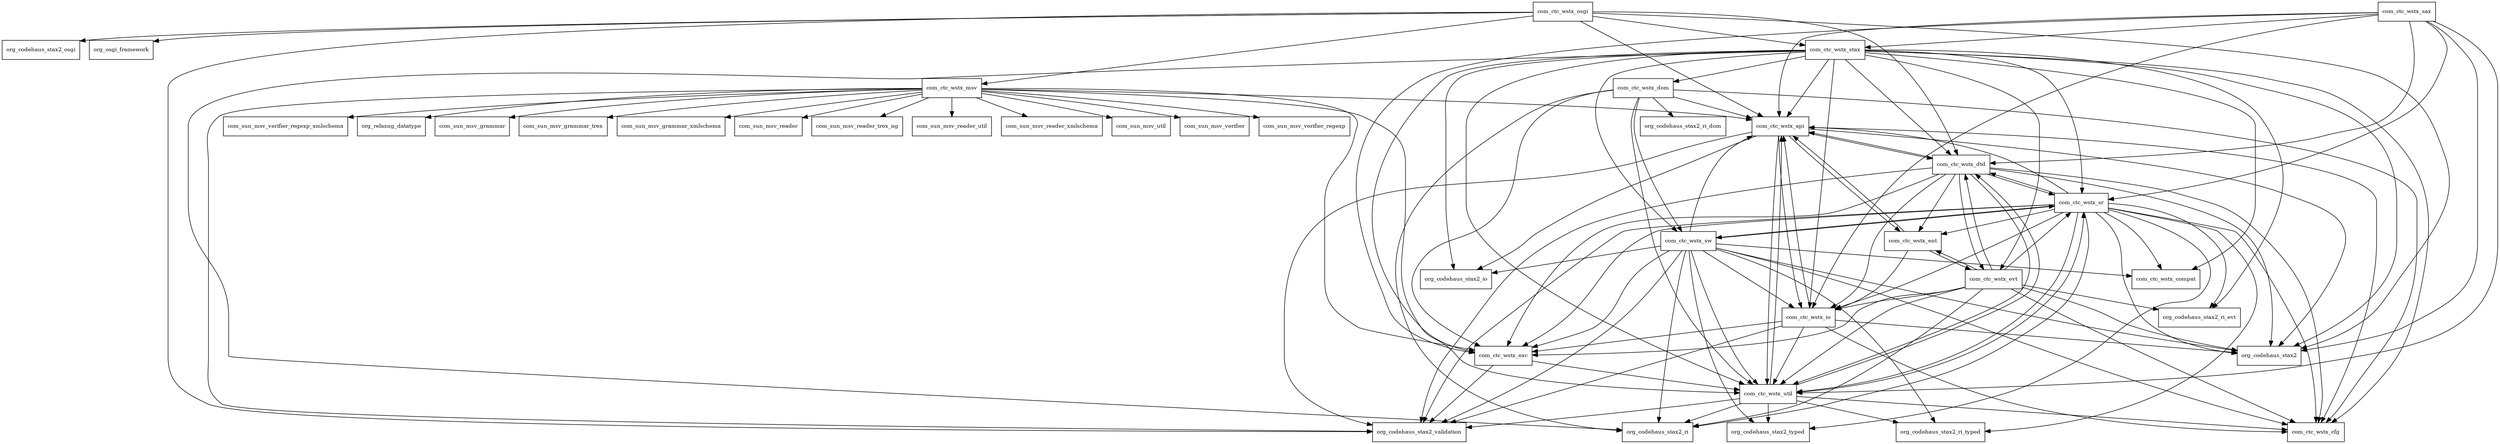 digraph woodstox_core_asl_4_2_0_redhat_4_package_dependencies {
  node [shape = box, fontsize=10.0];
  com_ctc_wstx_api -> com_ctc_wstx_cfg;
  com_ctc_wstx_api -> com_ctc_wstx_dtd;
  com_ctc_wstx_api -> com_ctc_wstx_ent;
  com_ctc_wstx_api -> com_ctc_wstx_io;
  com_ctc_wstx_api -> com_ctc_wstx_util;
  com_ctc_wstx_api -> org_codehaus_stax2;
  com_ctc_wstx_api -> org_codehaus_stax2_io;
  com_ctc_wstx_api -> org_codehaus_stax2_validation;
  com_ctc_wstx_dom -> com_ctc_wstx_api;
  com_ctc_wstx_dom -> com_ctc_wstx_cfg;
  com_ctc_wstx_dom -> com_ctc_wstx_exc;
  com_ctc_wstx_dom -> com_ctc_wstx_sw;
  com_ctc_wstx_dom -> com_ctc_wstx_util;
  com_ctc_wstx_dom -> org_codehaus_stax2_ri;
  com_ctc_wstx_dom -> org_codehaus_stax2_ri_dom;
  com_ctc_wstx_dtd -> com_ctc_wstx_api;
  com_ctc_wstx_dtd -> com_ctc_wstx_cfg;
  com_ctc_wstx_dtd -> com_ctc_wstx_ent;
  com_ctc_wstx_dtd -> com_ctc_wstx_evt;
  com_ctc_wstx_dtd -> com_ctc_wstx_exc;
  com_ctc_wstx_dtd -> com_ctc_wstx_io;
  com_ctc_wstx_dtd -> com_ctc_wstx_sr;
  com_ctc_wstx_dtd -> com_ctc_wstx_util;
  com_ctc_wstx_dtd -> org_codehaus_stax2;
  com_ctc_wstx_dtd -> org_codehaus_stax2_validation;
  com_ctc_wstx_ent -> com_ctc_wstx_api;
  com_ctc_wstx_ent -> com_ctc_wstx_evt;
  com_ctc_wstx_ent -> com_ctc_wstx_io;
  com_ctc_wstx_evt -> com_ctc_wstx_cfg;
  com_ctc_wstx_evt -> com_ctc_wstx_dtd;
  com_ctc_wstx_evt -> com_ctc_wstx_ent;
  com_ctc_wstx_evt -> com_ctc_wstx_exc;
  com_ctc_wstx_evt -> com_ctc_wstx_io;
  com_ctc_wstx_evt -> com_ctc_wstx_sr;
  com_ctc_wstx_evt -> com_ctc_wstx_util;
  com_ctc_wstx_evt -> org_codehaus_stax2;
  com_ctc_wstx_evt -> org_codehaus_stax2_ri;
  com_ctc_wstx_evt -> org_codehaus_stax2_ri_evt;
  com_ctc_wstx_exc -> com_ctc_wstx_util;
  com_ctc_wstx_exc -> org_codehaus_stax2_validation;
  com_ctc_wstx_io -> com_ctc_wstx_api;
  com_ctc_wstx_io -> com_ctc_wstx_cfg;
  com_ctc_wstx_io -> com_ctc_wstx_exc;
  com_ctc_wstx_io -> com_ctc_wstx_util;
  com_ctc_wstx_io -> org_codehaus_stax2;
  com_ctc_wstx_io -> org_codehaus_stax2_validation;
  com_ctc_wstx_msv -> com_ctc_wstx_api;
  com_ctc_wstx_msv -> com_ctc_wstx_exc;
  com_ctc_wstx_msv -> com_ctc_wstx_util;
  com_ctc_wstx_msv -> com_sun_msv_grammar;
  com_ctc_wstx_msv -> com_sun_msv_grammar_trex;
  com_ctc_wstx_msv -> com_sun_msv_grammar_xmlschema;
  com_ctc_wstx_msv -> com_sun_msv_reader;
  com_ctc_wstx_msv -> com_sun_msv_reader_trex_ng;
  com_ctc_wstx_msv -> com_sun_msv_reader_util;
  com_ctc_wstx_msv -> com_sun_msv_reader_xmlschema;
  com_ctc_wstx_msv -> com_sun_msv_util;
  com_ctc_wstx_msv -> com_sun_msv_verifier;
  com_ctc_wstx_msv -> com_sun_msv_verifier_regexp;
  com_ctc_wstx_msv -> com_sun_msv_verifier_regexp_xmlschema;
  com_ctc_wstx_msv -> org_codehaus_stax2_validation;
  com_ctc_wstx_msv -> org_relaxng_datatype;
  com_ctc_wstx_osgi -> com_ctc_wstx_api;
  com_ctc_wstx_osgi -> com_ctc_wstx_dtd;
  com_ctc_wstx_osgi -> com_ctc_wstx_msv;
  com_ctc_wstx_osgi -> com_ctc_wstx_stax;
  com_ctc_wstx_osgi -> org_codehaus_stax2;
  com_ctc_wstx_osgi -> org_codehaus_stax2_osgi;
  com_ctc_wstx_osgi -> org_codehaus_stax2_validation;
  com_ctc_wstx_osgi -> org_osgi_framework;
  com_ctc_wstx_sax -> com_ctc_wstx_api;
  com_ctc_wstx_sax -> com_ctc_wstx_dtd;
  com_ctc_wstx_sax -> com_ctc_wstx_exc;
  com_ctc_wstx_sax -> com_ctc_wstx_io;
  com_ctc_wstx_sax -> com_ctc_wstx_sr;
  com_ctc_wstx_sax -> com_ctc_wstx_stax;
  com_ctc_wstx_sax -> com_ctc_wstx_util;
  com_ctc_wstx_sax -> org_codehaus_stax2;
  com_ctc_wstx_sr -> com_ctc_wstx_api;
  com_ctc_wstx_sr -> com_ctc_wstx_cfg;
  com_ctc_wstx_sr -> com_ctc_wstx_compat;
  com_ctc_wstx_sr -> com_ctc_wstx_dtd;
  com_ctc_wstx_sr -> com_ctc_wstx_ent;
  com_ctc_wstx_sr -> com_ctc_wstx_exc;
  com_ctc_wstx_sr -> com_ctc_wstx_io;
  com_ctc_wstx_sr -> com_ctc_wstx_sw;
  com_ctc_wstx_sr -> com_ctc_wstx_util;
  com_ctc_wstx_sr -> org_codehaus_stax2;
  com_ctc_wstx_sr -> org_codehaus_stax2_ri;
  com_ctc_wstx_sr -> org_codehaus_stax2_ri_evt;
  com_ctc_wstx_sr -> org_codehaus_stax2_ri_typed;
  com_ctc_wstx_sr -> org_codehaus_stax2_typed;
  com_ctc_wstx_sr -> org_codehaus_stax2_validation;
  com_ctc_wstx_stax -> com_ctc_wstx_api;
  com_ctc_wstx_stax -> com_ctc_wstx_cfg;
  com_ctc_wstx_stax -> com_ctc_wstx_compat;
  com_ctc_wstx_stax -> com_ctc_wstx_dom;
  com_ctc_wstx_stax -> com_ctc_wstx_dtd;
  com_ctc_wstx_stax -> com_ctc_wstx_evt;
  com_ctc_wstx_stax -> com_ctc_wstx_exc;
  com_ctc_wstx_stax -> com_ctc_wstx_io;
  com_ctc_wstx_stax -> com_ctc_wstx_sr;
  com_ctc_wstx_stax -> com_ctc_wstx_sw;
  com_ctc_wstx_stax -> com_ctc_wstx_util;
  com_ctc_wstx_stax -> org_codehaus_stax2;
  com_ctc_wstx_stax -> org_codehaus_stax2_io;
  com_ctc_wstx_stax -> org_codehaus_stax2_ri;
  com_ctc_wstx_stax -> org_codehaus_stax2_ri_evt;
  com_ctc_wstx_sw -> com_ctc_wstx_api;
  com_ctc_wstx_sw -> com_ctc_wstx_cfg;
  com_ctc_wstx_sw -> com_ctc_wstx_compat;
  com_ctc_wstx_sw -> com_ctc_wstx_exc;
  com_ctc_wstx_sw -> com_ctc_wstx_io;
  com_ctc_wstx_sw -> com_ctc_wstx_sr;
  com_ctc_wstx_sw -> com_ctc_wstx_util;
  com_ctc_wstx_sw -> org_codehaus_stax2;
  com_ctc_wstx_sw -> org_codehaus_stax2_io;
  com_ctc_wstx_sw -> org_codehaus_stax2_ri;
  com_ctc_wstx_sw -> org_codehaus_stax2_ri_typed;
  com_ctc_wstx_sw -> org_codehaus_stax2_typed;
  com_ctc_wstx_sw -> org_codehaus_stax2_validation;
  com_ctc_wstx_util -> com_ctc_wstx_api;
  com_ctc_wstx_util -> com_ctc_wstx_cfg;
  com_ctc_wstx_util -> com_ctc_wstx_dtd;
  com_ctc_wstx_util -> com_ctc_wstx_sr;
  com_ctc_wstx_util -> org_codehaus_stax2_ri;
  com_ctc_wstx_util -> org_codehaus_stax2_ri_typed;
  com_ctc_wstx_util -> org_codehaus_stax2_typed;
  com_ctc_wstx_util -> org_codehaus_stax2_validation;
}
